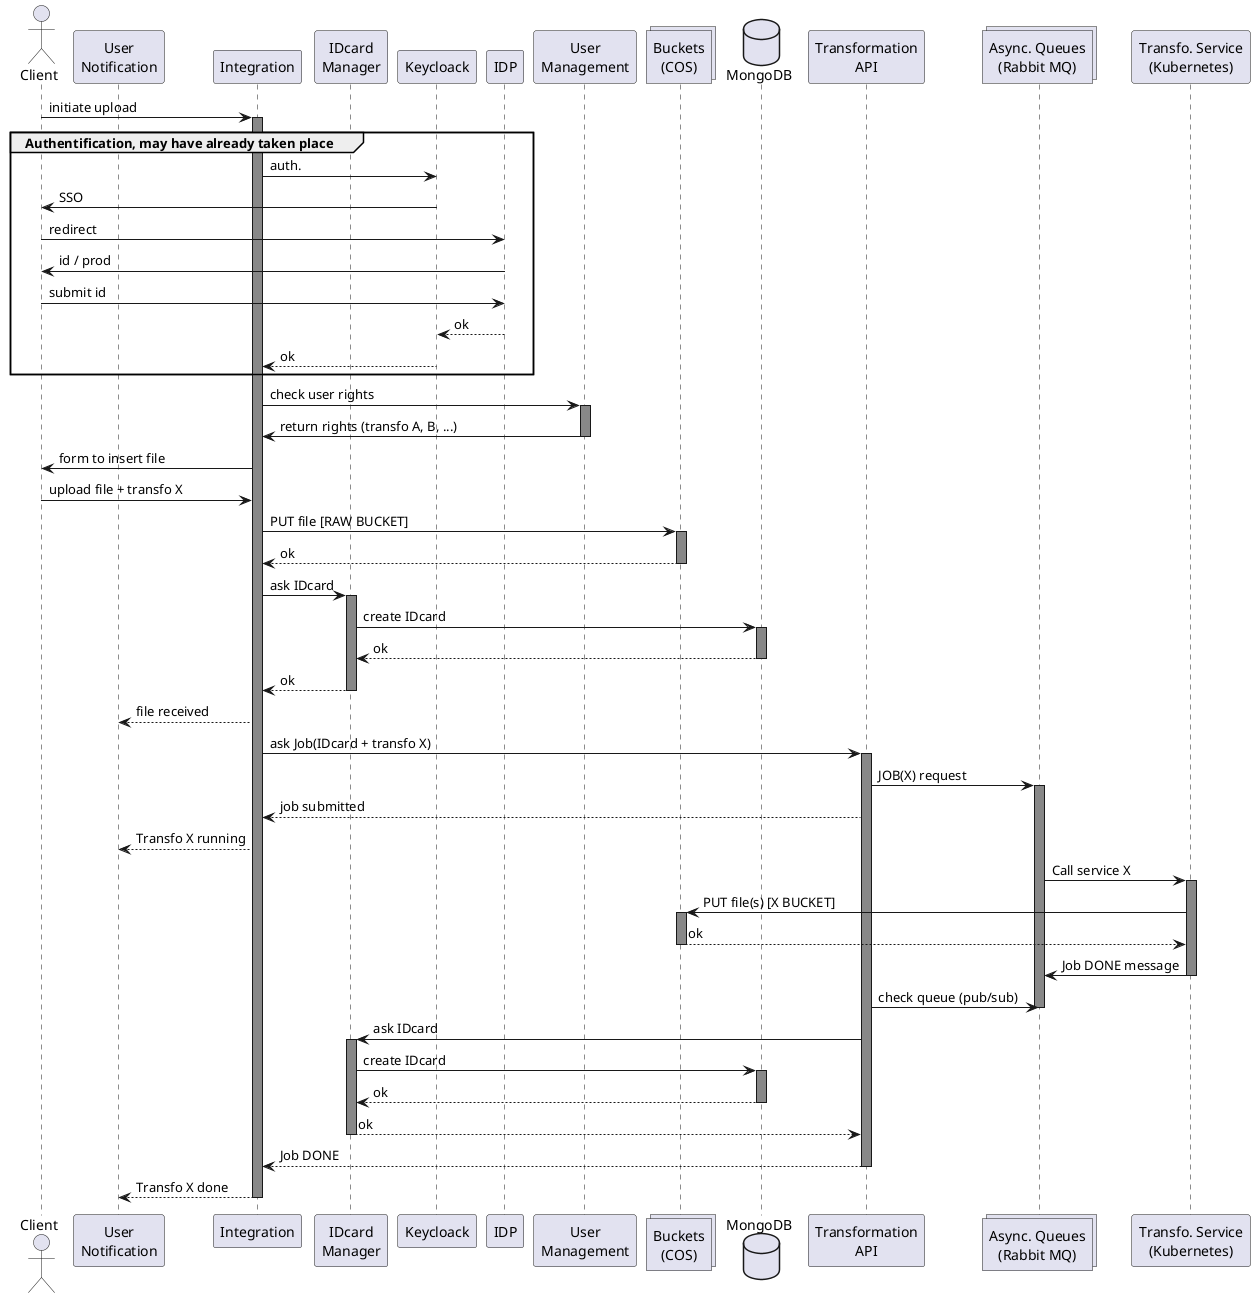 @startuml
actor Client
participant "User\nNotification" as Notif order 1
participant Integration order 2
participant "IDcard\nManager" as IDcard order 3
participant Keycloack order 4
participant IDP order 5
participant "User\nManagement" as UsrMngt order 6
collections "Buckets\n(COS)" as COS order 7
database MongoDB order 8
participant "Transformation\nAPI" as TrApi order 9
collections "Async. Queues\n(Rabbit MQ)" as Rabbit order 10
participant "Transfo. Service\n(Kubernetes)" as K8S order 11
Client -> Integration : initiate upload
activate Integration #888888
group Authentification, may have already taken place
Integration -> Keycloack : auth.
Keycloack -> Client : SSO
Client -> IDP : redirect
IDP -> Client : id / prod
Client -> IDP : submit id
IDP --> Keycloack : ok
Keycloack --> Integration : ok
end
Integration -> UsrMngt : check user rights
activate UsrMngt #888888
UsrMngt -> Integration : return rights (transfo A, B, ...)
deactivate UsrMngt
Integration -> Client : form to insert file
Client -> Integration : upload file + transfo X
Integration -> COS : PUT file [RAW BUCKET]
activate COS #888888
COS --> Integration : ok
deactivate COS
Integration -> IDcard : ask IDcard
activate IDcard #888888
IDcard -> MongoDB : create IDcard
activate MongoDB #888888
MongoDB --> IDcard : ok
deactivate MongoDB
IDcard --> Integration : ok
deactivate IDcard
Integration --> Notif : file received
Integration -> TrApi : ask Job(IDcard + transfo X)
activate TrApi #888888
TrApi -> Rabbit : JOB(X) request
activate Rabbit #888888
TrApi --> Integration : job submitted
Integration --> Notif : Transfo X running
Rabbit -> K8S : Call service X
activate K8S #888888
K8S -> COS : PUT file(s) [X BUCKET]
activate COS #888888
COS --> K8S : ok
deactivate COS
K8S -> Rabbit : Job DONE message
deactivate K8S
TrApi -> Rabbit : check queue (pub/sub)
deactivate Rabbit
TrApi -> IDcard : ask IDcard
activate IDcard #888888
IDcard -> MongoDB : create IDcard
activate MongoDB #888888
MongoDB --> IDcard : ok
deactivate MongoDB
IDcard --> TrApi : ok
deactivate IDcard
TrApi --> Integration : Job DONE
deactivate TrApi
Integration --> Notif : Transfo X done
deactivate Integration
@enduml
